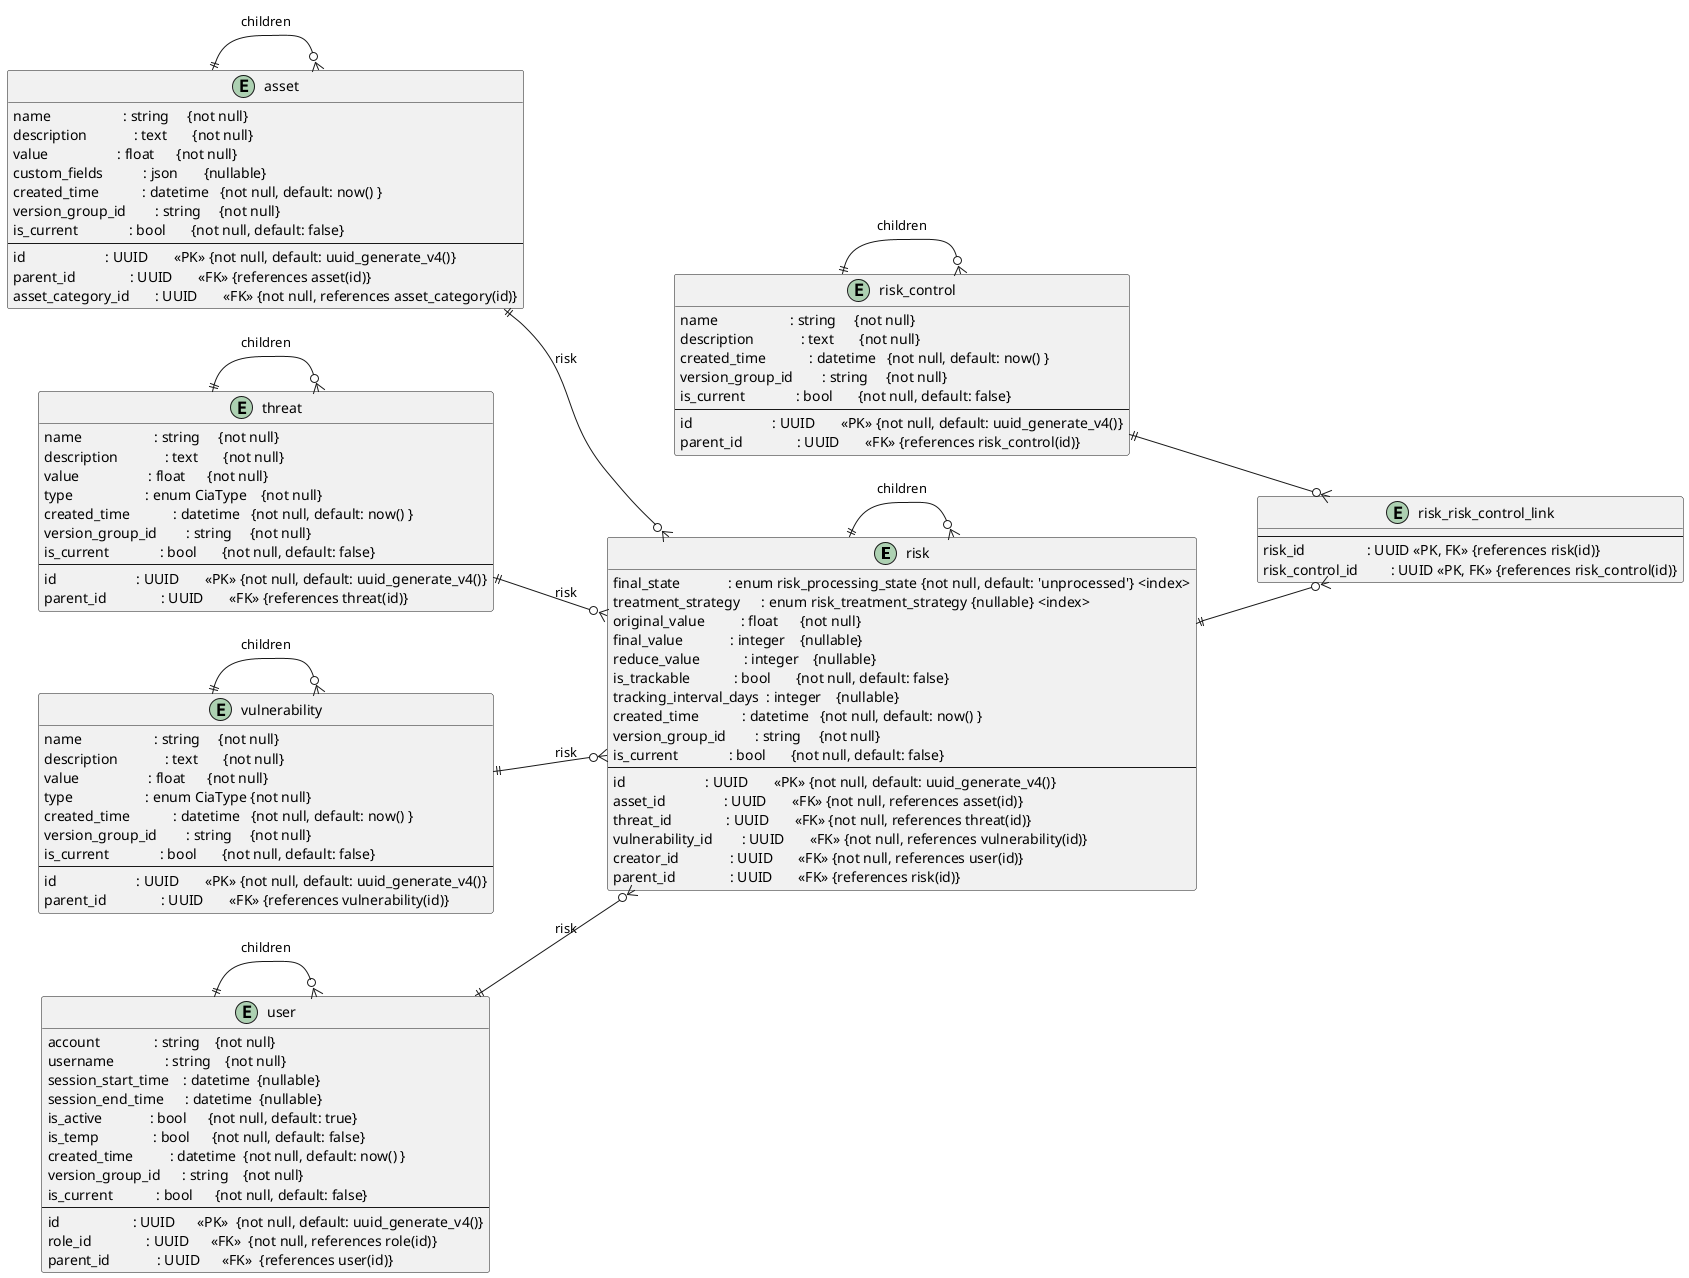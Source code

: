 @startuml
' skinparam linetype ortho
left to right direction

entity "risk" as RSK {
    final_state             : enum risk_processing_state {not null, default: 'unprocessed'} <index>
    treatment_strategy      : enum risk_treatment_strategy {nullable} <index>
    original_value          : float      {not null}
    final_value             : integer    {nullable}
    reduce_value            : integer    {nullable}
    is_trackable            : bool       {not null, default: false}
    tracking_interval_days  : integer    {nullable}
    created_time            : datetime   {not null, default: now() }
    version_group_id        : string     {not null}
    is_current              : bool       {not null, default: false}
    --
    id                      : UUID       <<PK>> {not null, default: uuid_generate_v4()}
    asset_id                : UUID       <<FK>> {not null, references asset(id)}
    threat_id               : UUID       <<FK>> {not null, references threat(id)}
    vulnerability_id        : UUID       <<FK>> {not null, references vulnerability(id)}
    creator_id              : UUID       <<FK>> {not null, references user(id)}
    parent_id               : UUID       <<FK>> {references risk(id)}
}
RSK ||--o{ RSK : children

entity "asset" as AST {
    name                    : string     {not null}
    description             : text       {not null}
    value                   : float      {not null}
    custom_fields           : json       {nullable}
    created_time            : datetime   {not null, default: now() }
    version_group_id        : string     {not null}
    is_current              : bool       {not null, default: false}
    --
    id                      : UUID       <<PK>> {not null, default: uuid_generate_v4()}
    parent_id               : UUID       <<FK>> {references asset(id)}
    asset_category_id       : UUID       <<FK>> {not null, references asset_category(id)}
}
AST ||--o{ AST : children
AST ||--o{ RSK : risk

entity "threat" as THR {
    name                    : string     {not null}
    description             : text       {not null}
    value                   : float      {not null}
    type                    : enum CiaType    {not null}
    created_time            : datetime   {not null, default: now() }
    version_group_id        : string     {not null}
    is_current              : bool       {not null, default: false}
    --
    id                      : UUID       <<PK>> {not null, default: uuid_generate_v4()}
    parent_id               : UUID       <<FK>> {references threat(id)}
}
THR ||--o{ THR : children
THR ||--o{ RSK : risk

entity "vulnerability" as VUL {
    name                    : string     {not null}
    description             : text       {not null}
    value                   : float      {not null}
    type                    : enum CiaType {not null}
    created_time            : datetime   {not null, default: now() }
    version_group_id        : string     {not null}
    is_current              : bool       {not null, default: false}
    --
    id                      : UUID       <<PK>> {not null, default: uuid_generate_v4()}
    parent_id               : UUID       <<FK>> {references vulnerability(id)}
}
VUL ||--o{ VUL : children
VUL ||--o{ RSK : risk

entity "user" as USR {
    account               : string    {not null}
    username              : string    {not null}
    session_start_time    : datetime  {nullable}
    session_end_time      : datetime  {nullable}
    is_active             : bool      {not null, default: true}
    is_temp               : bool      {not null, default: false}
    created_time          : datetime  {not null, default: now() }
    version_group_id      : string    {not null}
    is_current            : bool      {not null, default: false}
    --
    id                    : UUID      <<PK>>  {not null, default: uuid_generate_v4()}
    role_id               : UUID      <<FK>>  {not null, references role(id)}
    parent_id             : UUID      <<FK>>  {references user(id)}
}
USR ||--o{ USR : children
USR ||--o{ RSK : risk

entity "risk_control" as RSC {
    name                    : string     {not null}
    description             : text       {not null}
    created_time            : datetime   {not null, default: now() }
    version_group_id        : string     {not null}
    is_current              : bool       {not null, default: false}
    --
    id                      : UUID       <<PK>> {not null, default: uuid_generate_v4()}
    parent_id               : UUID       <<FK>> {references risk_control(id)}
}

RSC ||--o{ RSC : children

entity "risk_risk_control_link" as RRCL {
    --
    risk_id                 : UUID <<PK, FK>> {references risk(id)}
    risk_control_id         : UUID <<PK, FK>> {references risk_control(id)}
}

RSK ||--o{ RRCL
RSC ||--o{ RRCL

@enduml
